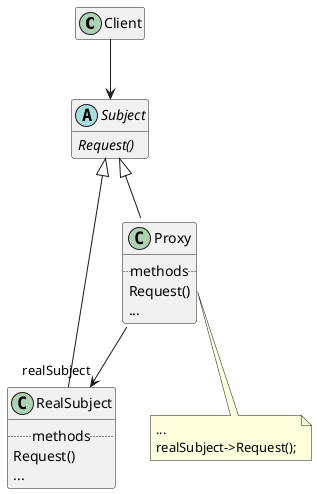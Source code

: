 @startuml
hide empty members

class Client {
}

abstract class Subject {
  {abstract} Request()
}

class RealSubject extends Subject {
  ..methods..
  Request()
  ...
}
note as N1
  ...
  realSubject->Request();
end note

class Proxy extends Subject {
  ..methods..
  Request()
  ...
}

Client --> Subject
Proxy --> "realSubject" RealSubject
Proxy::Request .. N1
@enduml
